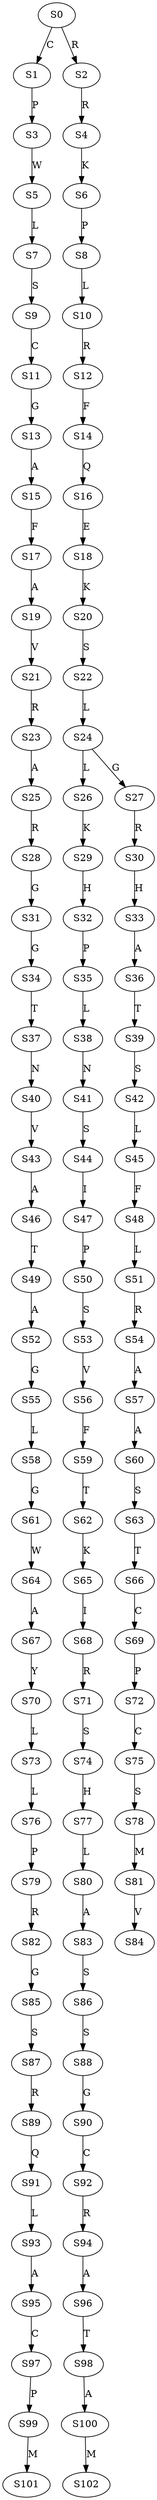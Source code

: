 strict digraph  {
	S0 -> S1 [ label = C ];
	S0 -> S2 [ label = R ];
	S1 -> S3 [ label = P ];
	S2 -> S4 [ label = R ];
	S3 -> S5 [ label = W ];
	S4 -> S6 [ label = K ];
	S5 -> S7 [ label = L ];
	S6 -> S8 [ label = P ];
	S7 -> S9 [ label = S ];
	S8 -> S10 [ label = L ];
	S9 -> S11 [ label = C ];
	S10 -> S12 [ label = R ];
	S11 -> S13 [ label = G ];
	S12 -> S14 [ label = F ];
	S13 -> S15 [ label = A ];
	S14 -> S16 [ label = Q ];
	S15 -> S17 [ label = F ];
	S16 -> S18 [ label = E ];
	S17 -> S19 [ label = A ];
	S18 -> S20 [ label = K ];
	S19 -> S21 [ label = V ];
	S20 -> S22 [ label = S ];
	S21 -> S23 [ label = R ];
	S22 -> S24 [ label = L ];
	S23 -> S25 [ label = A ];
	S24 -> S26 [ label = L ];
	S24 -> S27 [ label = G ];
	S25 -> S28 [ label = R ];
	S26 -> S29 [ label = K ];
	S27 -> S30 [ label = R ];
	S28 -> S31 [ label = G ];
	S29 -> S32 [ label = H ];
	S30 -> S33 [ label = H ];
	S31 -> S34 [ label = G ];
	S32 -> S35 [ label = P ];
	S33 -> S36 [ label = A ];
	S34 -> S37 [ label = T ];
	S35 -> S38 [ label = L ];
	S36 -> S39 [ label = T ];
	S37 -> S40 [ label = N ];
	S38 -> S41 [ label = N ];
	S39 -> S42 [ label = S ];
	S40 -> S43 [ label = V ];
	S41 -> S44 [ label = S ];
	S42 -> S45 [ label = L ];
	S43 -> S46 [ label = A ];
	S44 -> S47 [ label = I ];
	S45 -> S48 [ label = F ];
	S46 -> S49 [ label = T ];
	S47 -> S50 [ label = P ];
	S48 -> S51 [ label = L ];
	S49 -> S52 [ label = A ];
	S50 -> S53 [ label = S ];
	S51 -> S54 [ label = R ];
	S52 -> S55 [ label = G ];
	S53 -> S56 [ label = V ];
	S54 -> S57 [ label = A ];
	S55 -> S58 [ label = L ];
	S56 -> S59 [ label = F ];
	S57 -> S60 [ label = A ];
	S58 -> S61 [ label = G ];
	S59 -> S62 [ label = T ];
	S60 -> S63 [ label = S ];
	S61 -> S64 [ label = W ];
	S62 -> S65 [ label = K ];
	S63 -> S66 [ label = T ];
	S64 -> S67 [ label = A ];
	S65 -> S68 [ label = I ];
	S66 -> S69 [ label = C ];
	S67 -> S70 [ label = Y ];
	S68 -> S71 [ label = R ];
	S69 -> S72 [ label = P ];
	S70 -> S73 [ label = L ];
	S71 -> S74 [ label = S ];
	S72 -> S75 [ label = C ];
	S73 -> S76 [ label = L ];
	S74 -> S77 [ label = H ];
	S75 -> S78 [ label = S ];
	S76 -> S79 [ label = P ];
	S77 -> S80 [ label = L ];
	S78 -> S81 [ label = M ];
	S79 -> S82 [ label = R ];
	S80 -> S83 [ label = A ];
	S81 -> S84 [ label = V ];
	S82 -> S85 [ label = G ];
	S83 -> S86 [ label = S ];
	S85 -> S87 [ label = S ];
	S86 -> S88 [ label = S ];
	S87 -> S89 [ label = R ];
	S88 -> S90 [ label = G ];
	S89 -> S91 [ label = Q ];
	S90 -> S92 [ label = C ];
	S91 -> S93 [ label = L ];
	S92 -> S94 [ label = R ];
	S93 -> S95 [ label = A ];
	S94 -> S96 [ label = A ];
	S95 -> S97 [ label = C ];
	S96 -> S98 [ label = T ];
	S97 -> S99 [ label = P ];
	S98 -> S100 [ label = A ];
	S99 -> S101 [ label = M ];
	S100 -> S102 [ label = M ];
}
